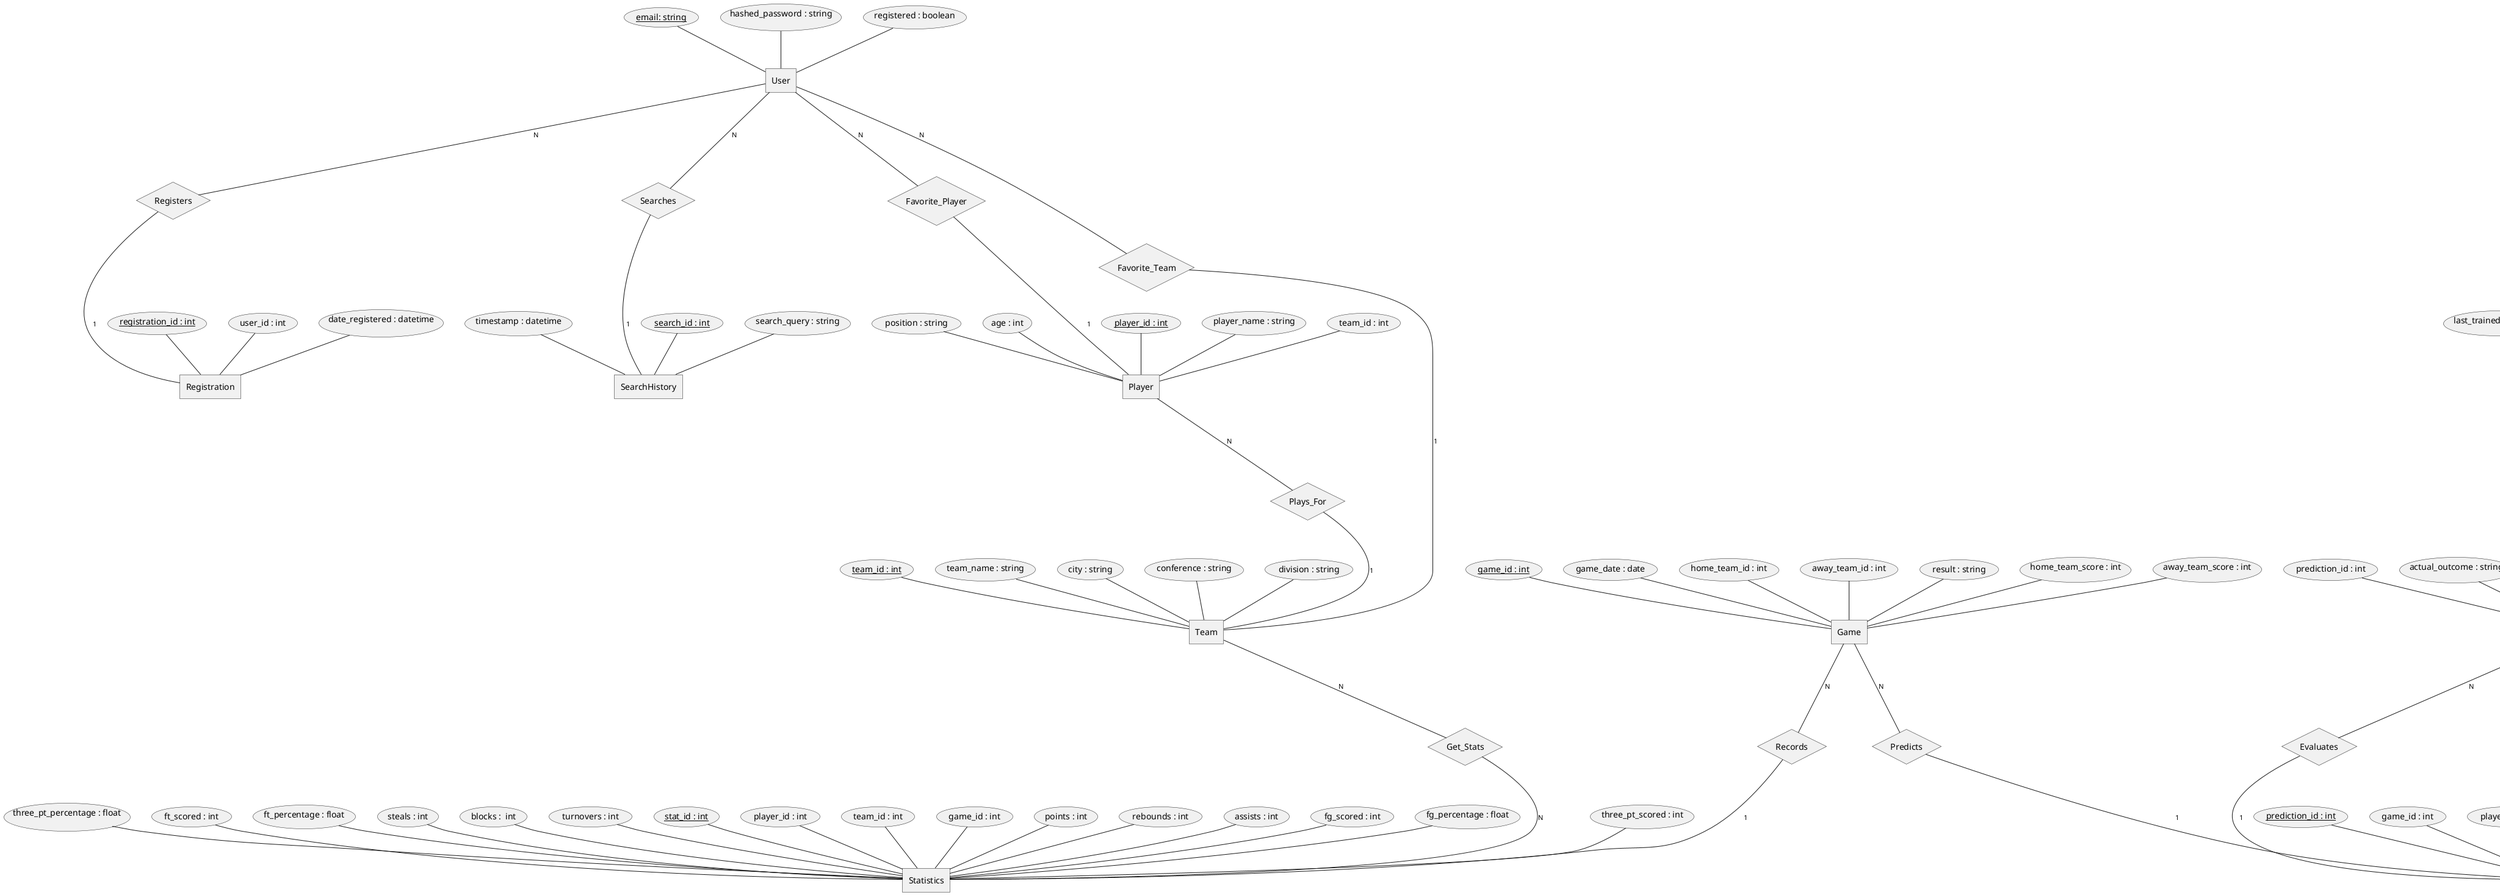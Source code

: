 @startchen ERDiag

' Entities
entity User {
  email: string <<key>>
  hashed_password : string
  registered : boolean
}

entity Team {
  team_id : int <<key>>
  team_name : string
  city : string
  conference : string
  division : string
}

entity Player {
  player_id : int <<key>>
  player_name : string
  team_id : int <<fk>>
  position : string
  age : int
}

entity Game {
  game_id : int <<key>>
  game_date : date
  home_team_id : int <<fk>>
  away_team_id : int <<fk>>
  result : string
  home_team_score : int
  away_team_score : int
}

entity Statistics {
  stat_id : int <<key>>
  player_id : int <<fk>>
  team_id : int<<fk>>
  game_id : int <<fk>>
  points : int
  rebounds : int
  assists : int
  fg_scored : int 
  fg_percentage : float
  three_pt_scored : int 
  three_pt_percentage : float
  ft_scored : int
  ft_percentage : float
  steals : int
  blocks :  int
  turnovers : int
}

entity Prediction {
  prediction_id : int <<key>>
  game_id : int <<fk>>
  player_id : int <<fk>>
  team_id : int <<fk>>
  predicted_points : float
  predicted_rebounds : float
  predicted_assists : float
  confidence_score : float
}

entity MLModel {
  model_id: int <<key>>
  model_name: string
  accuracy : float
  last_trained : datetime
 }

entity SearchHistory {
  search_id : int <<key>>
  search_query : string
  timestamp : datetime
}

entity Registration {
  registration_id : int <<key>>
  user_id : int <<fk>>
  date_registered : datetime
}

entity MLLogs {
  log_id : int <<key>>
  model_id : int <<fk>>
  prediction_id : int<<fk>>
  actual_outcome : string
  error_rate : float
}

' Relationships
relationship Plays_For { 
}
relationship Records { 
}
relationship Predicts { 
}
relationship Evaluates { 
}
relationship Trains {
}
relationship Registers { 
}
relationship Searches { 
}
relationship Favorite_Player { 
}

relationship Favorite_Team {

}

relationship Get_Stats {

}

' Connections
User -N- Registers
Registers -1- Registration

User -N- Favorite_Team
Favorite_Team -1- Team
User -N- Favorite_Player
Favorite_Player -1- Player

User -N- Searches
Searches -1- SearchHistory

Player -N- Plays_For
Plays_For -1- Team

Game -N- Records
Records -1- Statistics

Game -N- Predicts
Predicts -1- Prediction

MLModel -N- Trains
Trains -1- MLLogs

MLLogs -N- Evaluates
Evaluates -1- Prediction

Team -N- Get_Stats
Get_Stats -N- Statistics

@endchen
